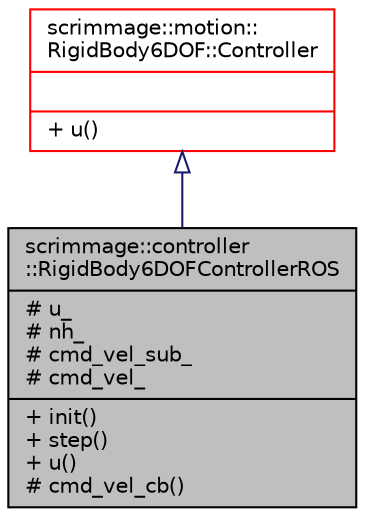 digraph "scrimmage::controller::RigidBody6DOFControllerROS"
{
 // LATEX_PDF_SIZE
  edge [fontname="Helvetica",fontsize="10",labelfontname="Helvetica",labelfontsize="10"];
  node [fontname="Helvetica",fontsize="10",shape=record];
  Node1 [label="{scrimmage::controller\l::RigidBody6DOFControllerROS\n|# u_\l# nh_\l# cmd_vel_sub_\l# cmd_vel_\l|+ init()\l+ step()\l+ u()\l# cmd_vel_cb()\l}",height=0.2,width=0.4,color="black", fillcolor="grey75", style="filled", fontcolor="black",tooltip=" "];
  Node2 -> Node1 [dir="back",color="midnightblue",fontsize="10",style="solid",arrowtail="onormal",fontname="Helvetica"];
  Node2 [label="{scrimmage::motion::\lRigidBody6DOF::Controller\n||+ u()\l}",height=0.2,width=0.4,color="red", fillcolor="white", style="filled",URL="$classscrimmage_1_1motion_1_1RigidBody6DOF_1_1Controller.html",tooltip=" "];
}
